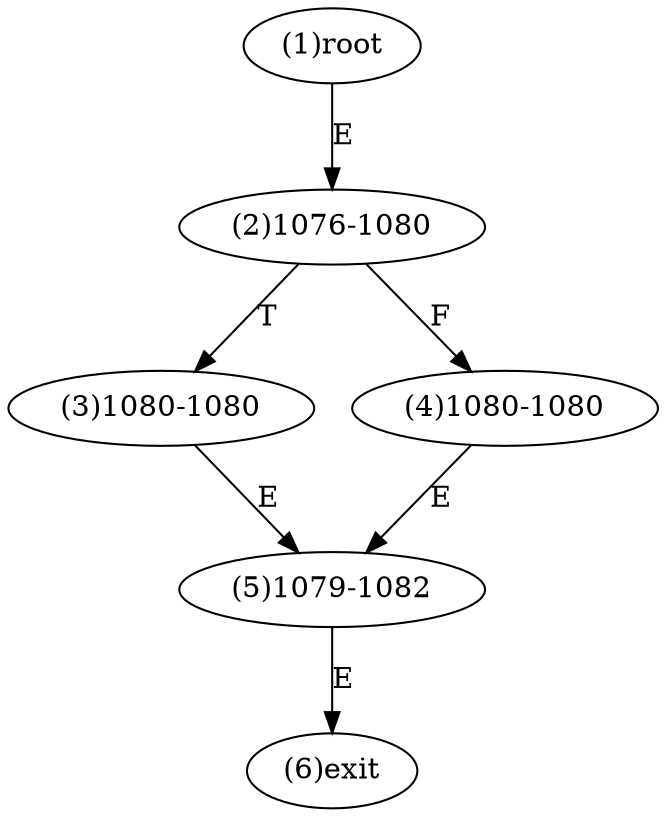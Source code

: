 digraph "" { 
1[ label="(1)root"];
2[ label="(2)1076-1080"];
3[ label="(3)1080-1080"];
4[ label="(4)1080-1080"];
5[ label="(5)1079-1082"];
6[ label="(6)exit"];
1->2[ label="E"];
2->4[ label="F"];
2->3[ label="T"];
3->5[ label="E"];
4->5[ label="E"];
5->6[ label="E"];
}